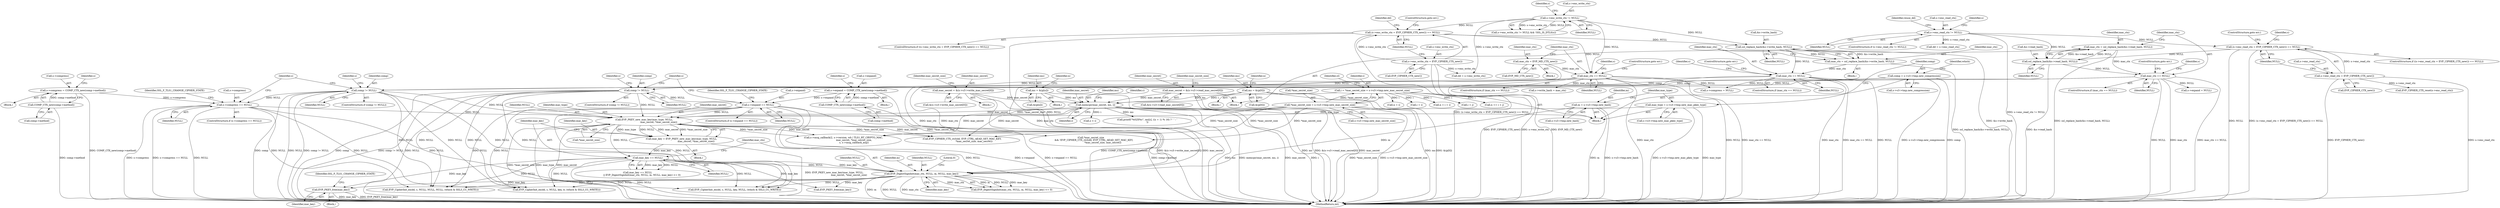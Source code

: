digraph "0_openssl_4ad93618d26a3ea23d36ad5498ff4f59eff3a4d2_4@API" {
"1000665" [label="(Call,EVP_PKEY_free(mac_key))"];
"1000657" [label="(Call,EVP_DigestSignInit(mac_ctx, NULL, m, NULL, mac_key))"];
"1000421" [label="(Call,mac_ctx == NULL)"];
"1000412" [label="(Call,mac_ctx = ssl_replace_hash(&s->write_hash, NULL))"];
"1000414" [label="(Call,ssl_replace_hash(&s->write_hash, NULL))"];
"1000380" [label="(Call,(s->enc_write_ctx = EVP_CIPHER_CTX_new()) == NULL)"];
"1000381" [label="(Call,s->enc_write_ctx = EVP_CIPHER_CTX_new())"];
"1000367" [label="(Call,s->enc_write_ctx != NULL)"];
"1000257" [label="(Call,mac_ctx == NULL)"];
"1000248" [label="(Call,mac_ctx = ssl_replace_hash(&s->read_hash, NULL))"];
"1000250" [label="(Call,ssl_replace_hash(&s->read_hash, NULL))"];
"1000230" [label="(Call,(s->enc_read_ctx = EVP_CIPHER_CTX_new()) == NULL)"];
"1000231" [label="(Call,s->enc_read_ctx = EVP_CIPHER_CTX_new())"];
"1000220" [label="(Call,s->enc_read_ctx != NULL)"];
"1000401" [label="(Call,mac_ctx == NULL)"];
"1000397" [label="(Call,mac_ctx = EVP_MD_CTX_new())"];
"1000653" [label="(Call,mac_key == NULL)"];
"1000643" [label="(Call,mac_key = EVP_PKEY_new_mac_key(mac_type, NULL,\n                                       mac_secret, *mac_secret_size))"];
"1000645" [label="(Call,EVP_PKEY_new_mac_key(mac_type, NULL,\n                                       mac_secret, *mac_secret_size))"];
"1000154" [label="(Call,mac_type = s->s3->tmp.new_mac_pkey_type)"];
"1000435" [label="(Call,comp != NULL)"];
"1000163" [label="(Call,comp = s->s3->tmp.new_compression)"];
"1000448" [label="(Call,s->compress == NULL)"];
"1000439" [label="(Call,s->compress = COMP_CTX_new(comp->method))"];
"1000443" [label="(Call,COMP_CTX_new(comp->method))"];
"1000271" [label="(Call,comp != NULL)"];
"1000284" [label="(Call,s->expand == NULL)"];
"1000275" [label="(Call,s->expand = COMP_CTX_new(comp->method))"];
"1000279" [label="(Call,COMP_CTX_new(comp->method))"];
"1000632" [label="(Call,memcpy(mac_secret, ms, i))"];
"1000303" [label="(Call,mac_secret = &(s->s3->read_mac_secret[0]))"];
"1000467" [label="(Call,mac_secret = &(s->s3->write_mac_secret[0]))"];
"1000586" [label="(Call,ms = &(p[n]))"];
"1000548" [label="(Call,ms = &(p[0]))"];
"1000498" [label="(Call,i = *mac_secret_size = s->s3->tmp.new_mac_secret_size)"];
"1000500" [label="(Call,*mac_secret_size = s->s3->tmp.new_mac_secret_size)"];
"1000145" [label="(Call,m = s->s3->tmp.new_hash)"];
"1000441" [label="(Identifier,s)"];
"1000219" [label="(ControlStructure,if (s->enc_read_ctx != NULL))"];
"1000660" [label="(Identifier,m)"];
"1000389" [label="(Identifier,dd)"];
"1000586" [label="(Call,ms = &(p[n]))"];
"1000251" [label="(Call,&s->read_hash)"];
"1000243" [label="(Call,dd = s->enc_read_ctx)"];
"1000436" [label="(Identifier,comp)"];
"1000646" [label="(Identifier,mac_type)"];
"1000422" [label="(Identifier,mac_ctx)"];
"1000402" [label="(Identifier,mac_ctx)"];
"1000556" [label="(Call,i + i)"];
"1000224" [label="(Identifier,NULL)"];
"1000263" [label="(Identifier,s)"];
"1000435" [label="(Call,comp != NULL)"];
"1000427" [label="(Identifier,s)"];
"1000448" [label="(Call,s->compress == NULL)"];
"1000155" [label="(Identifier,mac_type)"];
"1000371" [label="(Identifier,NULL)"];
"1000404" [label="(ControlStructure,goto err;)"];
"1000270" [label="(ControlStructure,if (comp != NULL))"];
"1000645" [label="(Call,EVP_PKEY_new_mac_key(mac_type, NULL,\n                                       mac_secret, *mac_secret_size))"];
"1000469" [label="(Call,&(s->s3->write_mac_secret[0]))"];
"1000588" [label="(Call,&(p[n]))"];
"1000174" [label="(Identifier,which)"];
"1000582" [label="(Block,)"];
"1000284" [label="(Call,s->expand == NULL)"];
"1000659" [label="(Identifier,NULL)"];
"1000444" [label="(Call,comp->method)"];
"1000272" [label="(Identifier,comp)"];
"1000231" [label="(Call,s->enc_read_ctx = EVP_CIPHER_CTX_new())"];
"1000656" [label="(Call,EVP_DigestSignInit(mac_ctx, NULL, m, NULL, mac_key) <= 0)"];
"1000285" [label="(Call,s->expand)"];
"1000664" [label="(Block,)"];
"1000397" [label="(Call,mac_ctx = EVP_MD_CTX_new())"];
"1000257" [label="(Call,mac_ctx == NULL)"];
"1000652" [label="(Call,mac_key == NULL\n            || EVP_DigestSignInit(mac_ctx, NULL, m, NULL, mac_key) <= 0)"];
"1000501" [label="(Call,*mac_secret_size)"];
"1000250" [label="(Call,ssl_replace_hash(&s->read_hash, NULL))"];
"1000657" [label="(Call,EVP_DigestSignInit(mac_ctx, NULL, m, NULL, mac_key))"];
"1000761" [label="(Call,EVP_CipherInit_ex(dd, c, NULL, NULL, NULL, (which & SSL3_CC_WRITE)))"];
"1000643" [label="(Call,mac_key = EVP_PKEY_new_mac_key(mac_type, NULL,\n                                       mac_secret, *mac_secret_size))"];
"1000154" [label="(Call,mac_type = s->s3->tmp.new_mac_pkey_type)"];
"1000635" [label="(Identifier,i)"];
"1000388" [label="(Call,dd = s->enc_write_ctx)"];
"1000663" [label="(Literal,0)"];
"1000633" [label="(Identifier,mac_secret)"];
"1000500" [label="(Call,*mac_secret_size = s->s3->tmp.new_mac_secret_size)"];
"1000322" [label="(Block,)"];
"1000291" [label="(Identifier,SSL_F_TLS1_CHANGE_CIPHER_STATE)"];
"1000297" [label="(Identifier,s)"];
"1000661" [label="(Identifier,NULL)"];
"1000658" [label="(Identifier,mac_ctx)"];
"1000381" [label="(Call,s->enc_write_ctx = EVP_CIPHER_CTX_new())"];
"1000374" [label="(Identifier,s)"];
"1000387" [label="(ControlStructure,goto err;)"];
"1000235" [label="(Call,EVP_CIPHER_CTX_new())"];
"1000368" [label="(Call,s->enc_write_ctx)"];
"1000554" [label="(Call,n = i + i)"];
"1000467" [label="(Call,mac_secret = &(s->s3->write_mac_secret[0]))"];
"1000283" [label="(ControlStructure,if (s->expand == NULL))"];
"1000366" [label="(Call,s->enc_write_ctx != NULL && !SSL_IS_DTLS(s))"];
"1000398" [label="(Identifier,mac_ctx)"];
"1000288" [label="(Identifier,NULL)"];
"1000662" [label="(Identifier,mac_key)"];
"1000401" [label="(Call,mac_ctx == NULL)"];
"1000276" [label="(Call,s->expand)"];
"1000450" [label="(Identifier,s)"];
"1000709" [label="(Call,EVP_CipherInit_ex(dd, c, NULL, key, NULL, (which & SSL3_CC_WRITE)))"];
"1000226" [label="(Identifier,reuse_dd)"];
"1000280" [label="(Call,comp->method)"];
"1000176" [label="(Block,)"];
"1000499" [label="(Identifier,i)"];
"1000382" [label="(Call,s->enc_write_ctx)"];
"1000248" [label="(Call,mac_ctx = ssl_replace_hash(&s->read_hash, NULL))"];
"1000861" [label="(Call,s->msg_callback(2, s->version, wh | TLS1_RT_CRYPTO_MAC,\n                            mac_secret, *mac_secret_size,\n                            s, s->msg_callback_arg))"];
"1000671" [label="(Call,EVP_PKEY_free(mac_key))"];
"1000549" [label="(Identifier,ms)"];
"1000547" [label="(Block,)"];
"1000109" [label="(Block,)"];
"1000259" [label="(Identifier,NULL)"];
"1000275" [label="(Call,s->expand = COMP_CTX_new(comp->method))"];
"1000649" [label="(Call,*mac_secret_size)"];
"1000305" [label="(Call,&(s->s3->read_mac_secret[0]))"];
"1000665" [label="(Call,EVP_PKEY_free(mac_key))"];
"1000439" [label="(Call,s->compress = COMP_CTX_new(comp->method))"];
"1000367" [label="(Call,s->enc_write_ctx != NULL)"];
"1000642" [label="(Block,)"];
"1000682" [label="(Call,z < i)"];
"1000385" [label="(Call,EVP_CIPHER_CTX_new())"];
"1000314" [label="(Identifier,mac_secret_size)"];
"1000255" [label="(Identifier,NULL)"];
"1000274" [label="(Block,)"];
"1000232" [label="(Call,s->enc_read_ctx)"];
"1000687" [label="(Call,printf(\"%02X%c\", ms[z], ((z + 1) % 16) ? ' ' : '\n'))"];
"1000271" [label="(Call,comp != NULL)"];
"1000440" [label="(Call,s->compress)"];
"1000594" [label="(Call,i + j)"];
"1000165" [label="(Call,s->s3->tmp.new_compression)"];
"1000468" [label="(Identifier,mac_secret)"];
"1000286" [label="(Identifier,s)"];
"1000648" [label="(Identifier,mac_secret)"];
"1000412" [label="(Call,mac_ctx = ssl_replace_hash(&s->write_hash, NULL))"];
"1000423" [label="(Identifier,NULL)"];
"1000419" [label="(Identifier,NULL)"];
"1000379" [label="(ControlStructure,if ((s->enc_write_ctx = EVP_CIPHER_CTX_new()) == NULL))"];
"1000550" [label="(Call,&(p[0]))"];
"1000156" [label="(Call,s->s3->tmp.new_mac_pkey_type)"];
"1000420" [label="(ControlStructure,if (mac_ctx == NULL))"];
"1000273" [label="(Identifier,NULL)"];
"1000434" [label="(ControlStructure,if (comp != NULL))"];
"1000380" [label="(Call,(s->enc_write_ctx = EVP_CIPHER_CTX_new()) == NULL)"];
"1000809" [label="(Call,EVP_CipherInit_ex(dd, c, NULL, key, iv, (which & SSL3_CC_WRITE)))"];
"1000303" [label="(Call,mac_secret = &(s->s3->read_mac_secret[0]))"];
"1000237" [label="(ControlStructure,goto err;)"];
"1000414" [label="(Call,ssl_replace_hash(&s->write_hash, NULL))"];
"1000260" [label="(ControlStructure,goto err;)"];
"1000503" [label="(Call,s->s3->tmp.new_mac_secret_size)"];
"1000147" [label="(Call,s->s3->tmp.new_hash)"];
"1001020" [label="(MethodReturn,int)"];
"1000592" [label="(Call,n += i + j)"];
"1000164" [label="(Identifier,comp)"];
"1000654" [label="(Identifier,mac_key)"];
"1000833" [label="(Call,EVP_CIPHER_CTX_ctrl(dd, EVP_CTRL_AEAD_SET_MAC_KEY,\n                                *mac_secret_size, mac_secret))"];
"1000396" [label="(Block,)"];
"1000452" [label="(Identifier,NULL)"];
"1000644" [label="(Identifier,mac_key)"];
"1000239" [label="(Call,EVP_CIPHER_CTX_reset(s->enc_read_ctx))"];
"1000221" [label="(Call,s->enc_read_ctx)"];
"1000145" [label="(Call,m = s->s3->tmp.new_hash)"];
"1000424" [label="(ControlStructure,goto err;)"];
"1000403" [label="(Identifier,NULL)"];
"1000443" [label="(Call,COMP_CTX_new(comp->method))"];
"1000386" [label="(Identifier,NULL)"];
"1000498" [label="(Call,i = *mac_secret_size = s->s3->tmp.new_mac_secret_size)"];
"1000438" [label="(Block,)"];
"1000478" [label="(Identifier,mac_secret_size)"];
"1000668" [label="(Identifier,SSL_F_TLS1_CHANGE_CIPHER_STATE)"];
"1000163" [label="(Call,comp = s->s3->tmp.new_compression)"];
"1000265" [label="(Call,s->expand = NULL)"];
"1000447" [label="(ControlStructure,if (s->compress == NULL))"];
"1000455" [label="(Identifier,SSL_F_TLS1_CHANGE_CIPHER_STATE)"];
"1000634" [label="(Identifier,ms)"];
"1000400" [label="(ControlStructure,if (mac_ctx == NULL))"];
"1000437" [label="(Identifier,NULL)"];
"1000829" [label="(Call,*mac_secret_size\n        && !EVP_CIPHER_CTX_ctrl(dd, EVP_CTRL_AEAD_SET_MAC_KEY,\n                                *mac_secret_size, mac_secret))"];
"1000258" [label="(Identifier,mac_ctx)"];
"1000511" [label="(Identifier,cl)"];
"1000230" [label="(Call,(s->enc_read_ctx = EVP_CIPHER_CTX_new()) == NULL)"];
"1000461" [label="(Identifier,s)"];
"1000256" [label="(ControlStructure,if (mac_ctx == NULL))"];
"1000653" [label="(Call,mac_key == NULL)"];
"1000399" [label="(Call,EVP_MD_CTX_new())"];
"1000413" [label="(Identifier,mac_ctx)"];
"1000548" [label="(Call,ms = &(p[0]))"];
"1000411" [label="(Block,)"];
"1000583" [label="(Call,n = i)"];
"1000593" [label="(Identifier,n)"];
"1000241" [label="(Identifier,s)"];
"1000220" [label="(Call,s->enc_read_ctx != NULL)"];
"1000655" [label="(Identifier,NULL)"];
"1000236" [label="(Identifier,NULL)"];
"1000407" [label="(Identifier,s)"];
"1000587" [label="(Identifier,ms)"];
"1000429" [label="(Call,s->compress = NULL)"];
"1000233" [label="(Identifier,s)"];
"1000632" [label="(Call,memcpy(mac_secret, ms, i))"];
"1000555" [label="(Identifier,n)"];
"1000415" [label="(Call,&s->write_hash)"];
"1000304" [label="(Identifier,mac_secret)"];
"1000421" [label="(Call,mac_ctx == NULL)"];
"1000647" [label="(Identifier,NULL)"];
"1000405" [label="(Call,s->write_hash = mac_ctx)"];
"1000449" [label="(Call,s->compress)"];
"1000640" [label="(Identifier,c)"];
"1000666" [label="(Identifier,mac_key)"];
"1000279" [label="(Call,COMP_CTX_new(comp->method))"];
"1000146" [label="(Identifier,m)"];
"1000249" [label="(Identifier,mac_ctx)"];
"1000277" [label="(Identifier,s)"];
"1000229" [label="(ControlStructure,if ((s->enc_read_ctx = EVP_CIPHER_CTX_new()) == NULL))"];
"1000665" -> "1000664"  [label="AST: "];
"1000665" -> "1000666"  [label="CFG: "];
"1000666" -> "1000665"  [label="AST: "];
"1000668" -> "1000665"  [label="CFG: "];
"1000665" -> "1001020"  [label="DDG: mac_key"];
"1000665" -> "1001020"  [label="DDG: EVP_PKEY_free(mac_key)"];
"1000657" -> "1000665"  [label="DDG: mac_key"];
"1000653" -> "1000665"  [label="DDG: mac_key"];
"1000657" -> "1000656"  [label="AST: "];
"1000657" -> "1000662"  [label="CFG: "];
"1000658" -> "1000657"  [label="AST: "];
"1000659" -> "1000657"  [label="AST: "];
"1000660" -> "1000657"  [label="AST: "];
"1000661" -> "1000657"  [label="AST: "];
"1000662" -> "1000657"  [label="AST: "];
"1000663" -> "1000657"  [label="CFG: "];
"1000657" -> "1001020"  [label="DDG: m"];
"1000657" -> "1001020"  [label="DDG: NULL"];
"1000657" -> "1001020"  [label="DDG: mac_ctx"];
"1000657" -> "1000656"  [label="DDG: m"];
"1000657" -> "1000656"  [label="DDG: NULL"];
"1000657" -> "1000656"  [label="DDG: mac_key"];
"1000657" -> "1000656"  [label="DDG: mac_ctx"];
"1000421" -> "1000657"  [label="DDG: mac_ctx"];
"1000257" -> "1000657"  [label="DDG: mac_ctx"];
"1000401" -> "1000657"  [label="DDG: mac_ctx"];
"1000653" -> "1000657"  [label="DDG: NULL"];
"1000653" -> "1000657"  [label="DDG: mac_key"];
"1000145" -> "1000657"  [label="DDG: m"];
"1000657" -> "1000671"  [label="DDG: mac_key"];
"1000657" -> "1000709"  [label="DDG: NULL"];
"1000657" -> "1000761"  [label="DDG: NULL"];
"1000657" -> "1000809"  [label="DDG: NULL"];
"1000421" -> "1000420"  [label="AST: "];
"1000421" -> "1000423"  [label="CFG: "];
"1000422" -> "1000421"  [label="AST: "];
"1000423" -> "1000421"  [label="AST: "];
"1000424" -> "1000421"  [label="CFG: "];
"1000427" -> "1000421"  [label="CFG: "];
"1000421" -> "1001020"  [label="DDG: NULL"];
"1000421" -> "1001020"  [label="DDG: mac_ctx"];
"1000421" -> "1001020"  [label="DDG: mac_ctx == NULL"];
"1000412" -> "1000421"  [label="DDG: mac_ctx"];
"1000414" -> "1000421"  [label="DDG: NULL"];
"1000421" -> "1000429"  [label="DDG: NULL"];
"1000421" -> "1000435"  [label="DDG: NULL"];
"1000412" -> "1000411"  [label="AST: "];
"1000412" -> "1000414"  [label="CFG: "];
"1000413" -> "1000412"  [label="AST: "];
"1000414" -> "1000412"  [label="AST: "];
"1000422" -> "1000412"  [label="CFG: "];
"1000412" -> "1001020"  [label="DDG: ssl_replace_hash(&s->write_hash, NULL)"];
"1000414" -> "1000412"  [label="DDG: &s->write_hash"];
"1000414" -> "1000412"  [label="DDG: NULL"];
"1000414" -> "1000419"  [label="CFG: "];
"1000415" -> "1000414"  [label="AST: "];
"1000419" -> "1000414"  [label="AST: "];
"1000414" -> "1001020"  [label="DDG: &s->write_hash"];
"1000380" -> "1000414"  [label="DDG: NULL"];
"1000367" -> "1000414"  [label="DDG: NULL"];
"1000380" -> "1000379"  [label="AST: "];
"1000380" -> "1000386"  [label="CFG: "];
"1000381" -> "1000380"  [label="AST: "];
"1000386" -> "1000380"  [label="AST: "];
"1000387" -> "1000380"  [label="CFG: "];
"1000389" -> "1000380"  [label="CFG: "];
"1000380" -> "1001020"  [label="DDG: (s->enc_write_ctx = EVP_CIPHER_CTX_new()) == NULL"];
"1000380" -> "1001020"  [label="DDG: NULL"];
"1000381" -> "1000380"  [label="DDG: s->enc_write_ctx"];
"1000367" -> "1000380"  [label="DDG: NULL"];
"1000380" -> "1000401"  [label="DDG: NULL"];
"1000381" -> "1000385"  [label="CFG: "];
"1000382" -> "1000381"  [label="AST: "];
"1000385" -> "1000381"  [label="AST: "];
"1000386" -> "1000381"  [label="CFG: "];
"1000381" -> "1001020"  [label="DDG: s->enc_write_ctx"];
"1000381" -> "1001020"  [label="DDG: EVP_CIPHER_CTX_new()"];
"1000381" -> "1000388"  [label="DDG: s->enc_write_ctx"];
"1000367" -> "1000366"  [label="AST: "];
"1000367" -> "1000371"  [label="CFG: "];
"1000368" -> "1000367"  [label="AST: "];
"1000371" -> "1000367"  [label="AST: "];
"1000374" -> "1000367"  [label="CFG: "];
"1000366" -> "1000367"  [label="CFG: "];
"1000367" -> "1000366"  [label="DDG: s->enc_write_ctx"];
"1000367" -> "1000366"  [label="DDG: NULL"];
"1000367" -> "1000388"  [label="DDG: s->enc_write_ctx"];
"1000367" -> "1000401"  [label="DDG: NULL"];
"1000257" -> "1000256"  [label="AST: "];
"1000257" -> "1000259"  [label="CFG: "];
"1000258" -> "1000257"  [label="AST: "];
"1000259" -> "1000257"  [label="AST: "];
"1000260" -> "1000257"  [label="CFG: "];
"1000263" -> "1000257"  [label="CFG: "];
"1000257" -> "1001020"  [label="DDG: NULL"];
"1000257" -> "1001020"  [label="DDG: mac_ctx"];
"1000257" -> "1001020"  [label="DDG: mac_ctx == NULL"];
"1000248" -> "1000257"  [label="DDG: mac_ctx"];
"1000250" -> "1000257"  [label="DDG: NULL"];
"1000257" -> "1000265"  [label="DDG: NULL"];
"1000257" -> "1000271"  [label="DDG: NULL"];
"1000248" -> "1000176"  [label="AST: "];
"1000248" -> "1000250"  [label="CFG: "];
"1000249" -> "1000248"  [label="AST: "];
"1000250" -> "1000248"  [label="AST: "];
"1000258" -> "1000248"  [label="CFG: "];
"1000248" -> "1001020"  [label="DDG: ssl_replace_hash(&s->read_hash, NULL)"];
"1000250" -> "1000248"  [label="DDG: &s->read_hash"];
"1000250" -> "1000248"  [label="DDG: NULL"];
"1000250" -> "1000255"  [label="CFG: "];
"1000251" -> "1000250"  [label="AST: "];
"1000255" -> "1000250"  [label="AST: "];
"1000250" -> "1001020"  [label="DDG: &s->read_hash"];
"1000230" -> "1000250"  [label="DDG: NULL"];
"1000220" -> "1000250"  [label="DDG: NULL"];
"1000230" -> "1000229"  [label="AST: "];
"1000230" -> "1000236"  [label="CFG: "];
"1000231" -> "1000230"  [label="AST: "];
"1000236" -> "1000230"  [label="AST: "];
"1000237" -> "1000230"  [label="CFG: "];
"1000241" -> "1000230"  [label="CFG: "];
"1000230" -> "1001020"  [label="DDG: NULL"];
"1000230" -> "1001020"  [label="DDG: (s->enc_read_ctx = EVP_CIPHER_CTX_new()) == NULL"];
"1000231" -> "1000230"  [label="DDG: s->enc_read_ctx"];
"1000220" -> "1000230"  [label="DDG: NULL"];
"1000231" -> "1000235"  [label="CFG: "];
"1000232" -> "1000231"  [label="AST: "];
"1000235" -> "1000231"  [label="AST: "];
"1000236" -> "1000231"  [label="CFG: "];
"1000231" -> "1001020"  [label="DDG: EVP_CIPHER_CTX_new()"];
"1000231" -> "1001020"  [label="DDG: s->enc_read_ctx"];
"1000231" -> "1000239"  [label="DDG: s->enc_read_ctx"];
"1000220" -> "1000219"  [label="AST: "];
"1000220" -> "1000224"  [label="CFG: "];
"1000221" -> "1000220"  [label="AST: "];
"1000224" -> "1000220"  [label="AST: "];
"1000226" -> "1000220"  [label="CFG: "];
"1000233" -> "1000220"  [label="CFG: "];
"1000220" -> "1001020"  [label="DDG: s->enc_read_ctx != NULL"];
"1000220" -> "1000243"  [label="DDG: s->enc_read_ctx"];
"1000401" -> "1000400"  [label="AST: "];
"1000401" -> "1000403"  [label="CFG: "];
"1000402" -> "1000401"  [label="AST: "];
"1000403" -> "1000401"  [label="AST: "];
"1000404" -> "1000401"  [label="CFG: "];
"1000407" -> "1000401"  [label="CFG: "];
"1000401" -> "1001020"  [label="DDG: mac_ctx == NULL"];
"1000401" -> "1001020"  [label="DDG: mac_ctx"];
"1000401" -> "1001020"  [label="DDG: NULL"];
"1000397" -> "1000401"  [label="DDG: mac_ctx"];
"1000401" -> "1000405"  [label="DDG: mac_ctx"];
"1000401" -> "1000429"  [label="DDG: NULL"];
"1000401" -> "1000435"  [label="DDG: NULL"];
"1000397" -> "1000396"  [label="AST: "];
"1000397" -> "1000399"  [label="CFG: "];
"1000398" -> "1000397"  [label="AST: "];
"1000399" -> "1000397"  [label="AST: "];
"1000402" -> "1000397"  [label="CFG: "];
"1000397" -> "1001020"  [label="DDG: EVP_MD_CTX_new()"];
"1000653" -> "1000652"  [label="AST: "];
"1000653" -> "1000655"  [label="CFG: "];
"1000654" -> "1000653"  [label="AST: "];
"1000655" -> "1000653"  [label="AST: "];
"1000658" -> "1000653"  [label="CFG: "];
"1000652" -> "1000653"  [label="CFG: "];
"1000653" -> "1001020"  [label="DDG: NULL"];
"1000653" -> "1000652"  [label="DDG: mac_key"];
"1000653" -> "1000652"  [label="DDG: NULL"];
"1000643" -> "1000653"  [label="DDG: mac_key"];
"1000645" -> "1000653"  [label="DDG: NULL"];
"1000653" -> "1000671"  [label="DDG: mac_key"];
"1000653" -> "1000709"  [label="DDG: NULL"];
"1000653" -> "1000761"  [label="DDG: NULL"];
"1000653" -> "1000809"  [label="DDG: NULL"];
"1000643" -> "1000642"  [label="AST: "];
"1000643" -> "1000645"  [label="CFG: "];
"1000644" -> "1000643"  [label="AST: "];
"1000645" -> "1000643"  [label="AST: "];
"1000654" -> "1000643"  [label="CFG: "];
"1000643" -> "1001020"  [label="DDG: EVP_PKEY_new_mac_key(mac_type, NULL,\n                                       mac_secret, *mac_secret_size)"];
"1000645" -> "1000643"  [label="DDG: mac_type"];
"1000645" -> "1000643"  [label="DDG: NULL"];
"1000645" -> "1000643"  [label="DDG: mac_secret"];
"1000645" -> "1000643"  [label="DDG: *mac_secret_size"];
"1000645" -> "1000649"  [label="CFG: "];
"1000646" -> "1000645"  [label="AST: "];
"1000647" -> "1000645"  [label="AST: "];
"1000648" -> "1000645"  [label="AST: "];
"1000649" -> "1000645"  [label="AST: "];
"1000645" -> "1001020"  [label="DDG: mac_type"];
"1000645" -> "1001020"  [label="DDG: mac_secret"];
"1000645" -> "1001020"  [label="DDG: *mac_secret_size"];
"1000154" -> "1000645"  [label="DDG: mac_type"];
"1000435" -> "1000645"  [label="DDG: NULL"];
"1000448" -> "1000645"  [label="DDG: NULL"];
"1000271" -> "1000645"  [label="DDG: NULL"];
"1000284" -> "1000645"  [label="DDG: NULL"];
"1000632" -> "1000645"  [label="DDG: mac_secret"];
"1000500" -> "1000645"  [label="DDG: *mac_secret_size"];
"1000645" -> "1000829"  [label="DDG: *mac_secret_size"];
"1000645" -> "1000833"  [label="DDG: *mac_secret_size"];
"1000645" -> "1000833"  [label="DDG: mac_secret"];
"1000645" -> "1000861"  [label="DDG: mac_secret"];
"1000645" -> "1000861"  [label="DDG: *mac_secret_size"];
"1000154" -> "1000109"  [label="AST: "];
"1000154" -> "1000156"  [label="CFG: "];
"1000155" -> "1000154"  [label="AST: "];
"1000156" -> "1000154"  [label="AST: "];
"1000164" -> "1000154"  [label="CFG: "];
"1000154" -> "1001020"  [label="DDG: mac_type"];
"1000154" -> "1001020"  [label="DDG: s->s3->tmp.new_mac_pkey_type"];
"1000435" -> "1000434"  [label="AST: "];
"1000435" -> "1000437"  [label="CFG: "];
"1000436" -> "1000435"  [label="AST: "];
"1000437" -> "1000435"  [label="AST: "];
"1000441" -> "1000435"  [label="CFG: "];
"1000461" -> "1000435"  [label="CFG: "];
"1000435" -> "1001020"  [label="DDG: comp"];
"1000435" -> "1001020"  [label="DDG: NULL"];
"1000435" -> "1001020"  [label="DDG: comp != NULL"];
"1000163" -> "1000435"  [label="DDG: comp"];
"1000435" -> "1000448"  [label="DDG: NULL"];
"1000435" -> "1000709"  [label="DDG: NULL"];
"1000435" -> "1000761"  [label="DDG: NULL"];
"1000435" -> "1000809"  [label="DDG: NULL"];
"1000163" -> "1000109"  [label="AST: "];
"1000163" -> "1000165"  [label="CFG: "];
"1000164" -> "1000163"  [label="AST: "];
"1000165" -> "1000163"  [label="AST: "];
"1000174" -> "1000163"  [label="CFG: "];
"1000163" -> "1001020"  [label="DDG: comp"];
"1000163" -> "1001020"  [label="DDG: s->s3->tmp.new_compression"];
"1000163" -> "1000271"  [label="DDG: comp"];
"1000448" -> "1000447"  [label="AST: "];
"1000448" -> "1000452"  [label="CFG: "];
"1000449" -> "1000448"  [label="AST: "];
"1000452" -> "1000448"  [label="AST: "];
"1000455" -> "1000448"  [label="CFG: "];
"1000461" -> "1000448"  [label="CFG: "];
"1000448" -> "1001020"  [label="DDG: NULL"];
"1000448" -> "1001020"  [label="DDG: s->compress"];
"1000448" -> "1001020"  [label="DDG: s->compress == NULL"];
"1000439" -> "1000448"  [label="DDG: s->compress"];
"1000448" -> "1000709"  [label="DDG: NULL"];
"1000448" -> "1000761"  [label="DDG: NULL"];
"1000448" -> "1000809"  [label="DDG: NULL"];
"1000439" -> "1000438"  [label="AST: "];
"1000439" -> "1000443"  [label="CFG: "];
"1000440" -> "1000439"  [label="AST: "];
"1000443" -> "1000439"  [label="AST: "];
"1000450" -> "1000439"  [label="CFG: "];
"1000439" -> "1001020"  [label="DDG: COMP_CTX_new(comp->method)"];
"1000443" -> "1000439"  [label="DDG: comp->method"];
"1000443" -> "1000444"  [label="CFG: "];
"1000444" -> "1000443"  [label="AST: "];
"1000443" -> "1001020"  [label="DDG: comp->method"];
"1000271" -> "1000270"  [label="AST: "];
"1000271" -> "1000273"  [label="CFG: "];
"1000272" -> "1000271"  [label="AST: "];
"1000273" -> "1000271"  [label="AST: "];
"1000277" -> "1000271"  [label="CFG: "];
"1000297" -> "1000271"  [label="CFG: "];
"1000271" -> "1001020"  [label="DDG: NULL"];
"1000271" -> "1001020"  [label="DDG: comp"];
"1000271" -> "1001020"  [label="DDG: comp != NULL"];
"1000271" -> "1000284"  [label="DDG: NULL"];
"1000271" -> "1000709"  [label="DDG: NULL"];
"1000271" -> "1000761"  [label="DDG: NULL"];
"1000271" -> "1000809"  [label="DDG: NULL"];
"1000284" -> "1000283"  [label="AST: "];
"1000284" -> "1000288"  [label="CFG: "];
"1000285" -> "1000284"  [label="AST: "];
"1000288" -> "1000284"  [label="AST: "];
"1000291" -> "1000284"  [label="CFG: "];
"1000297" -> "1000284"  [label="CFG: "];
"1000284" -> "1001020"  [label="DDG: s->expand"];
"1000284" -> "1001020"  [label="DDG: s->expand == NULL"];
"1000284" -> "1001020"  [label="DDG: NULL"];
"1000275" -> "1000284"  [label="DDG: s->expand"];
"1000284" -> "1000709"  [label="DDG: NULL"];
"1000284" -> "1000761"  [label="DDG: NULL"];
"1000284" -> "1000809"  [label="DDG: NULL"];
"1000275" -> "1000274"  [label="AST: "];
"1000275" -> "1000279"  [label="CFG: "];
"1000276" -> "1000275"  [label="AST: "];
"1000279" -> "1000275"  [label="AST: "];
"1000286" -> "1000275"  [label="CFG: "];
"1000275" -> "1001020"  [label="DDG: COMP_CTX_new(comp->method)"];
"1000279" -> "1000275"  [label="DDG: comp->method"];
"1000279" -> "1000280"  [label="CFG: "];
"1000280" -> "1000279"  [label="AST: "];
"1000279" -> "1001020"  [label="DDG: comp->method"];
"1000632" -> "1000109"  [label="AST: "];
"1000632" -> "1000635"  [label="CFG: "];
"1000633" -> "1000632"  [label="AST: "];
"1000634" -> "1000632"  [label="AST: "];
"1000635" -> "1000632"  [label="AST: "];
"1000640" -> "1000632"  [label="CFG: "];
"1000632" -> "1001020"  [label="DDG: memcpy(mac_secret, ms, i)"];
"1000632" -> "1001020"  [label="DDG: mac_secret"];
"1000632" -> "1001020"  [label="DDG: i"];
"1000632" -> "1001020"  [label="DDG: ms"];
"1000303" -> "1000632"  [label="DDG: mac_secret"];
"1000467" -> "1000632"  [label="DDG: mac_secret"];
"1000586" -> "1000632"  [label="DDG: ms"];
"1000548" -> "1000632"  [label="DDG: ms"];
"1000498" -> "1000632"  [label="DDG: i"];
"1000632" -> "1000682"  [label="DDG: i"];
"1000632" -> "1000687"  [label="DDG: ms"];
"1000632" -> "1000833"  [label="DDG: mac_secret"];
"1000632" -> "1000861"  [label="DDG: mac_secret"];
"1000303" -> "1000176"  [label="AST: "];
"1000303" -> "1000305"  [label="CFG: "];
"1000304" -> "1000303"  [label="AST: "];
"1000305" -> "1000303"  [label="AST: "];
"1000314" -> "1000303"  [label="CFG: "];
"1000303" -> "1001020"  [label="DDG: mac_secret"];
"1000303" -> "1001020"  [label="DDG: &(s->s3->read_mac_secret[0])"];
"1000467" -> "1000322"  [label="AST: "];
"1000467" -> "1000469"  [label="CFG: "];
"1000468" -> "1000467"  [label="AST: "];
"1000469" -> "1000467"  [label="AST: "];
"1000478" -> "1000467"  [label="CFG: "];
"1000467" -> "1001020"  [label="DDG: mac_secret"];
"1000467" -> "1001020"  [label="DDG: &(s->s3->write_mac_secret[0])"];
"1000586" -> "1000582"  [label="AST: "];
"1000586" -> "1000588"  [label="CFG: "];
"1000587" -> "1000586"  [label="AST: "];
"1000588" -> "1000586"  [label="AST: "];
"1000593" -> "1000586"  [label="CFG: "];
"1000586" -> "1001020"  [label="DDG: ms"];
"1000548" -> "1000547"  [label="AST: "];
"1000548" -> "1000550"  [label="CFG: "];
"1000549" -> "1000548"  [label="AST: "];
"1000550" -> "1000548"  [label="AST: "];
"1000555" -> "1000548"  [label="CFG: "];
"1000548" -> "1001020"  [label="DDG: &(p[0])"];
"1000548" -> "1001020"  [label="DDG: ms"];
"1000498" -> "1000109"  [label="AST: "];
"1000498" -> "1000500"  [label="CFG: "];
"1000499" -> "1000498"  [label="AST: "];
"1000500" -> "1000498"  [label="AST: "];
"1000511" -> "1000498"  [label="CFG: "];
"1000500" -> "1000498"  [label="DDG: *mac_secret_size"];
"1000498" -> "1000554"  [label="DDG: i"];
"1000498" -> "1000556"  [label="DDG: i"];
"1000498" -> "1000583"  [label="DDG: i"];
"1000498" -> "1000592"  [label="DDG: i"];
"1000498" -> "1000594"  [label="DDG: i"];
"1000500" -> "1000503"  [label="CFG: "];
"1000501" -> "1000500"  [label="AST: "];
"1000503" -> "1000500"  [label="AST: "];
"1000500" -> "1001020"  [label="DDG: s->s3->tmp.new_mac_secret_size"];
"1000500" -> "1001020"  [label="DDG: *mac_secret_size"];
"1000500" -> "1000829"  [label="DDG: *mac_secret_size"];
"1000500" -> "1000833"  [label="DDG: *mac_secret_size"];
"1000500" -> "1000861"  [label="DDG: *mac_secret_size"];
"1000145" -> "1000109"  [label="AST: "];
"1000145" -> "1000147"  [label="CFG: "];
"1000146" -> "1000145"  [label="AST: "];
"1000147" -> "1000145"  [label="AST: "];
"1000155" -> "1000145"  [label="CFG: "];
"1000145" -> "1001020"  [label="DDG: m"];
"1000145" -> "1001020"  [label="DDG: s->s3->tmp.new_hash"];
}
